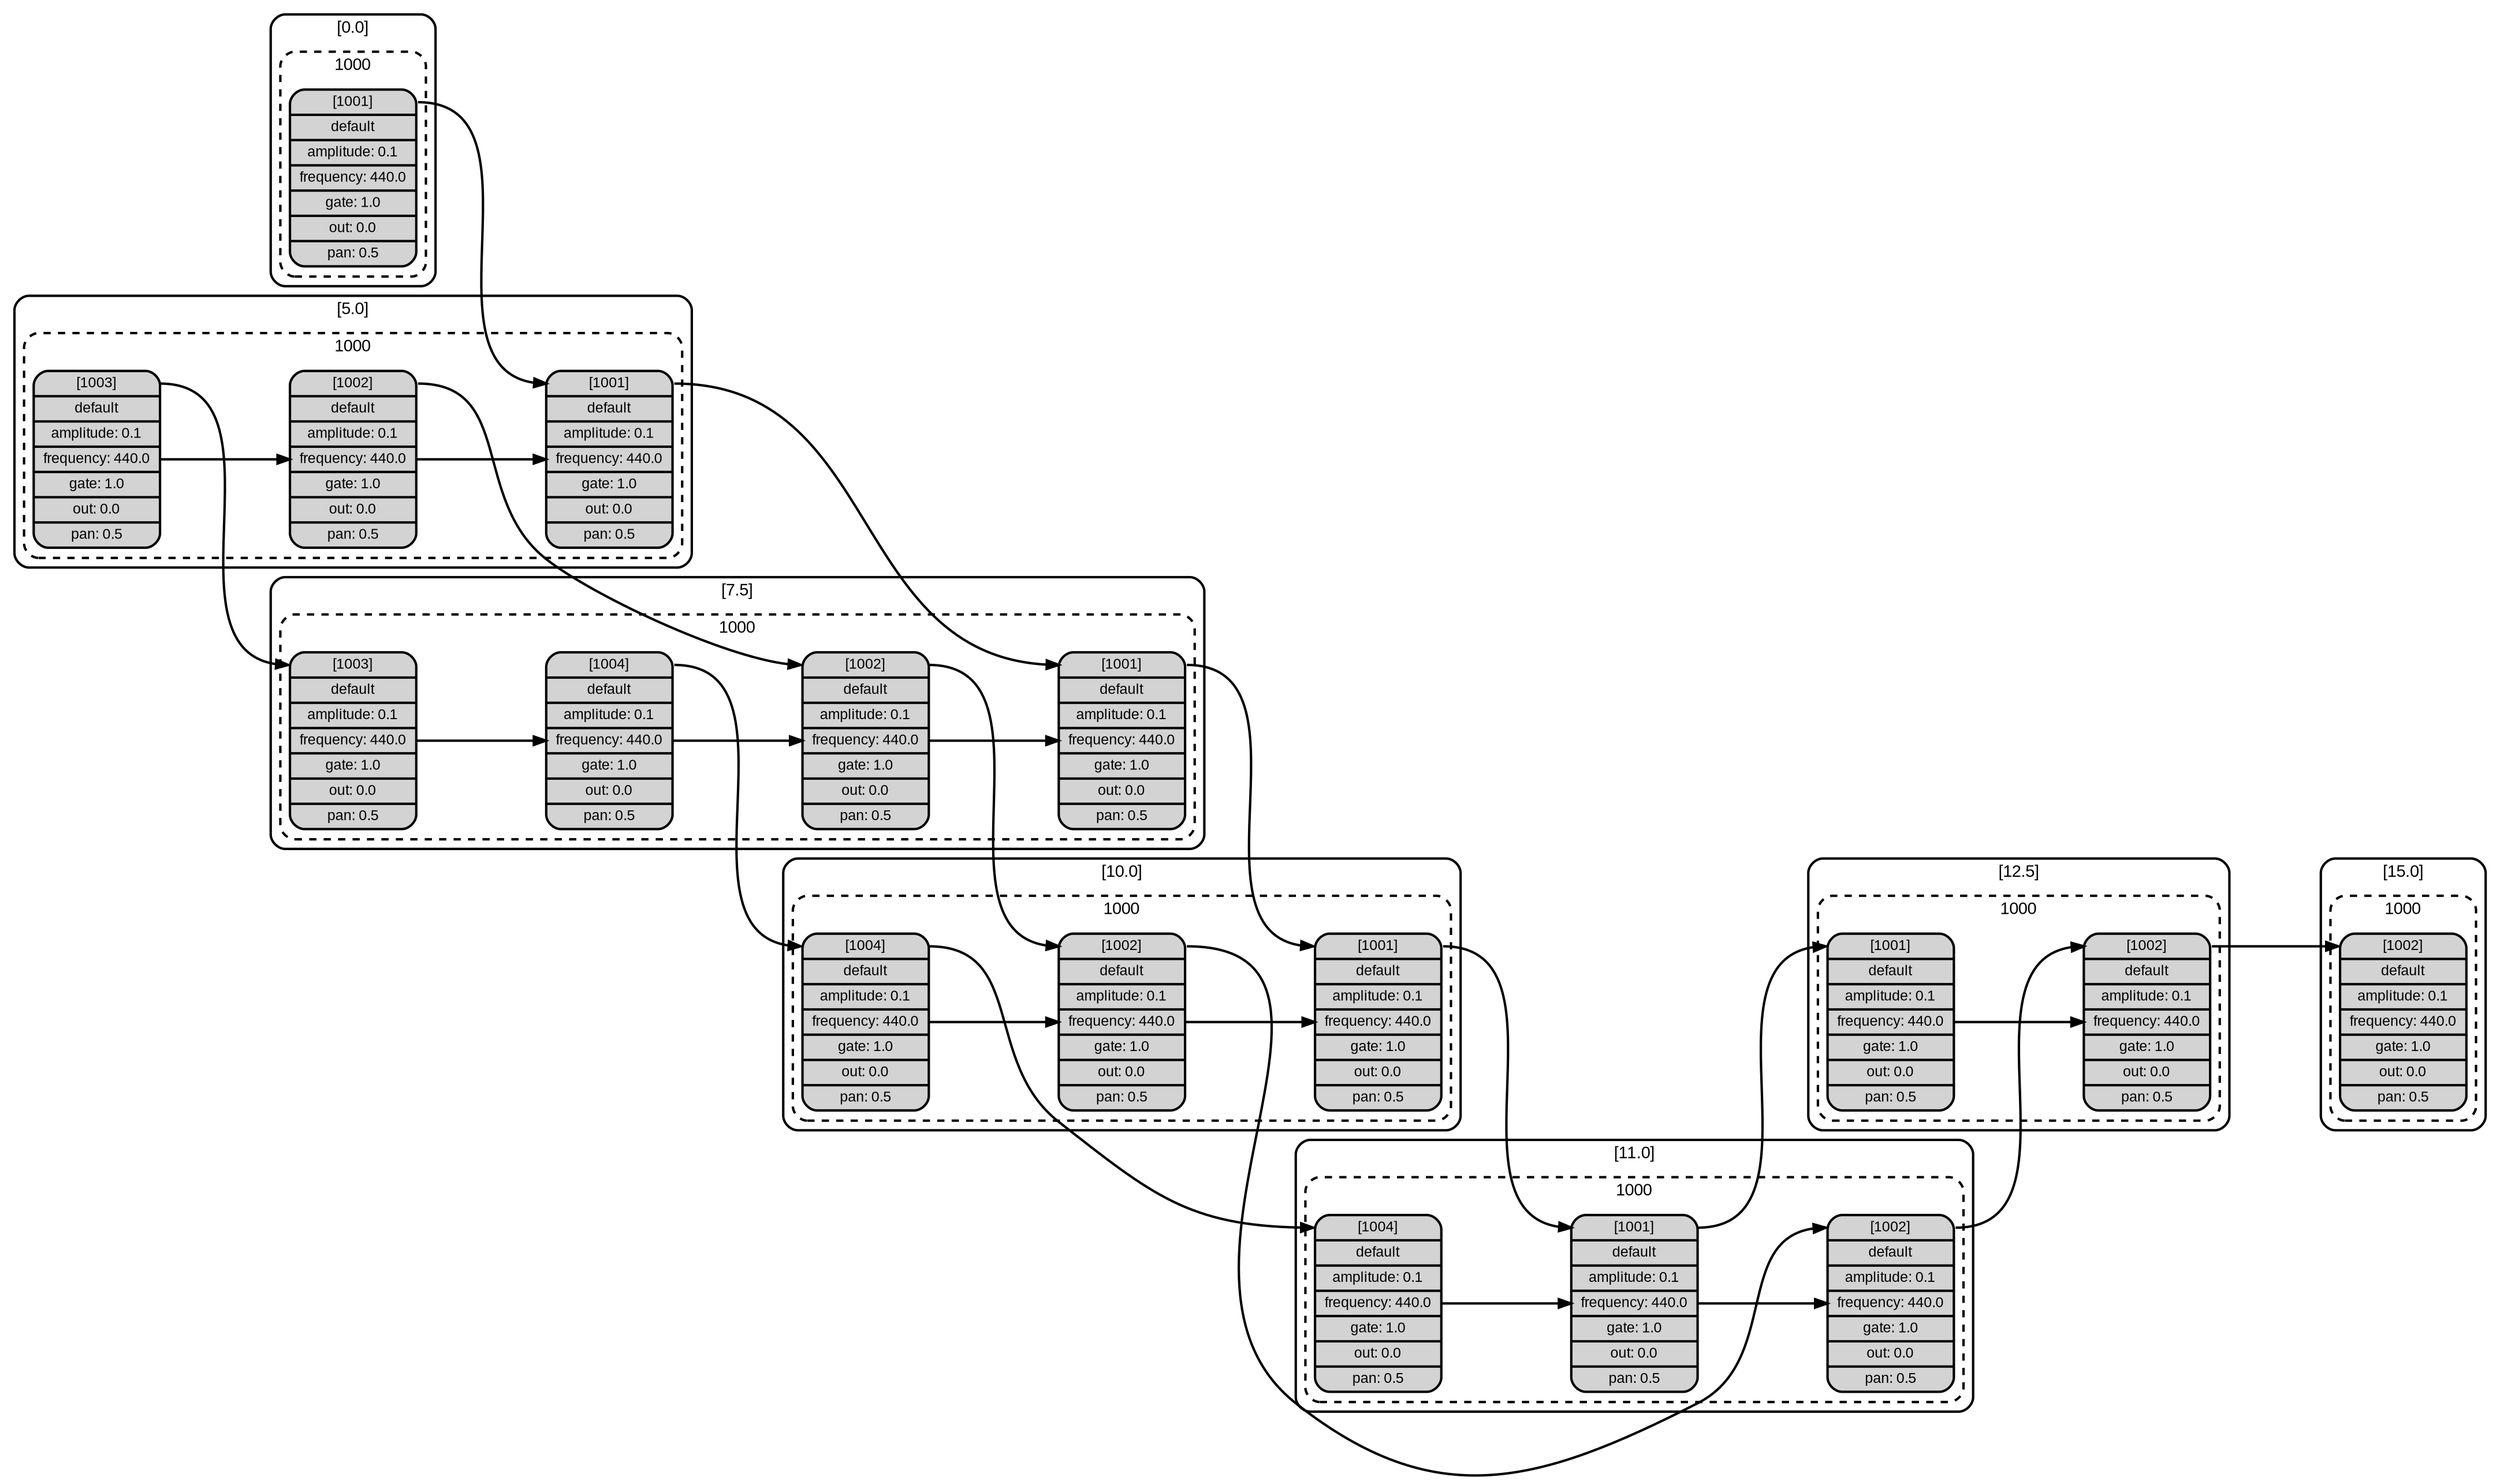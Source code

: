 digraph G {
    graph [bgcolor=transparent,
        fontname=Arial,
        penwidth=2,
        rankdir=LR,
        ranksep=1.5];
    node [fontname=Arial,
        fontsize=12,
        penwidth=2,
        shape=Mrecord,
        style="filled, rounded"];
    edge [penwidth=2];
    subgraph cluster_0 {
        graph [label="[-inf]",
            style="solid, rounded"];
    }
    subgraph cluster_1 {
        graph [label="[0.0]",
            style="solid, rounded"];
        subgraph cluster_1_0 {
            graph [label="1000",
                style="dashed, rounded"];
            node_1_0_0 [label="{ { <f_0_0_0> [1001] | <f_0_0_1> default | <f_0_0_2> amplitude: 0.1 | <f_0_0_3> frequency: 440.0 | <f_0_0_4> gate: 1.0 | <f_0_0_5> out: 0.0 | <f_0_0_6> pan: 0.5 } }"];
        }
    }
    subgraph cluster_2 {
        graph [label="[5.0]",
            style="solid, rounded"];
        subgraph cluster_2_0 {
            graph [label="1000",
                style="dashed, rounded"];
            node_2_0_0 [label="{ { <f_0_0_0> [1003] | <f_0_0_1> default | <f_0_0_2> amplitude: 0.1 | <f_0_0_3> frequency: 440.0 | <f_0_0_4> gate: 1.0 | <f_0_0_5> out: 0.0 | <f_0_0_6> pan: 0.5 } }"];
            node_2_0_1 [label="{ { <f_0_0_0> [1002] | <f_0_0_1> default | <f_0_0_2> amplitude: 0.1 | <f_0_0_3> frequency: 440.0 | <f_0_0_4> gate: 1.0 | <f_0_0_5> out: 0.0 | <f_0_0_6> pan: 0.5 } }"];
            node_2_0_2 [label="{ { <f_0_0_0> [1001] | <f_0_0_1> default | <f_0_0_2> amplitude: 0.1 | <f_0_0_3> frequency: 440.0 | <f_0_0_4> gate: 1.0 | <f_0_0_5> out: 0.0 | <f_0_0_6> pan: 0.5 } }"];
            node_2_0_0 -> node_2_0_1;
            node_2_0_1 -> node_2_0_2;
        }
    }
    subgraph cluster_3 {
        graph [label="[7.5]",
            style="solid, rounded"];
        subgraph cluster_3_0 {
            graph [label="1000",
                style="dashed, rounded"];
            node_3_0_0 [label="{ { <f_0_0_0> [1003] | <f_0_0_1> default | <f_0_0_2> amplitude: 0.1 | <f_0_0_3> frequency: 440.0 | <f_0_0_4> gate: 1.0 | <f_0_0_5> out: 0.0 | <f_0_0_6> pan: 0.5 } }"];
            node_3_0_1 [label="{ { <f_0_0_0> [1004] | <f_0_0_1> default | <f_0_0_2> amplitude: 0.1 | <f_0_0_3> frequency: 440.0 | <f_0_0_4> gate: 1.0 | <f_0_0_5> out: 0.0 | <f_0_0_6> pan: 0.5 } }"];
            node_3_0_2 [label="{ { <f_0_0_0> [1002] | <f_0_0_1> default | <f_0_0_2> amplitude: 0.1 | <f_0_0_3> frequency: 440.0 | <f_0_0_4> gate: 1.0 | <f_0_0_5> out: 0.0 | <f_0_0_6> pan: 0.5 } }"];
            node_3_0_3 [label="{ { <f_0_0_0> [1001] | <f_0_0_1> default | <f_0_0_2> amplitude: 0.1 | <f_0_0_3> frequency: 440.0 | <f_0_0_4> gate: 1.0 | <f_0_0_5> out: 0.0 | <f_0_0_6> pan: 0.5 } }"];
            node_3_0_0 -> node_3_0_1;
            node_3_0_1 -> node_3_0_2;
            node_3_0_2 -> node_3_0_3;
        }
    }
    subgraph cluster_4 {
        graph [label="[10.0]",
            style="solid, rounded"];
        subgraph cluster_4_0 {
            graph [label="1000",
                style="dashed, rounded"];
            node_4_0_0 [label="{ { <f_0_0_0> [1004] | <f_0_0_1> default | <f_0_0_2> amplitude: 0.1 | <f_0_0_3> frequency: 440.0 | <f_0_0_4> gate: 1.0 | <f_0_0_5> out: 0.0 | <f_0_0_6> pan: 0.5 } }"];
            node_4_0_1 [label="{ { <f_0_0_0> [1002] | <f_0_0_1> default | <f_0_0_2> amplitude: 0.1 | <f_0_0_3> frequency: 440.0 | <f_0_0_4> gate: 1.0 | <f_0_0_5> out: 0.0 | <f_0_0_6> pan: 0.5 } }"];
            node_4_0_2 [label="{ { <f_0_0_0> [1001] | <f_0_0_1> default | <f_0_0_2> amplitude: 0.1 | <f_0_0_3> frequency: 440.0 | <f_0_0_4> gate: 1.0 | <f_0_0_5> out: 0.0 | <f_0_0_6> pan: 0.5 } }"];
            node_4_0_0 -> node_4_0_1;
            node_4_0_1 -> node_4_0_2;
        }
    }
    subgraph cluster_5 {
        graph [label="[11.0]",
            style="solid, rounded"];
        subgraph cluster_5_0 {
            graph [label="1000",
                style="dashed, rounded"];
            node_5_0_0 [label="{ { <f_0_0_0> [1004] | <f_0_0_1> default | <f_0_0_2> amplitude: 0.1 | <f_0_0_3> frequency: 440.0 | <f_0_0_4> gate: 1.0 | <f_0_0_5> out: 0.0 | <f_0_0_6> pan: 0.5 } }"];
            node_5_0_1 [label="{ { <f_0_0_0> [1001] | <f_0_0_1> default | <f_0_0_2> amplitude: 0.1 | <f_0_0_3> frequency: 440.0 | <f_0_0_4> gate: 1.0 | <f_0_0_5> out: 0.0 | <f_0_0_6> pan: 0.5 } }"];
            node_5_0_2 [label="{ { <f_0_0_0> [1002] | <f_0_0_1> default | <f_0_0_2> amplitude: 0.1 | <f_0_0_3> frequency: 440.0 | <f_0_0_4> gate: 1.0 | <f_0_0_5> out: 0.0 | <f_0_0_6> pan: 0.5 } }"];
            node_5_0_0 -> node_5_0_1;
            node_5_0_1 -> node_5_0_2;
        }
    }
    subgraph cluster_6 {
        graph [label="[12.5]",
            style="solid, rounded"];
        subgraph cluster_6_0 {
            graph [label="1000",
                style="dashed, rounded"];
            node_6_0_0 [label="{ { <f_0_0_0> [1001] | <f_0_0_1> default | <f_0_0_2> amplitude: 0.1 | <f_0_0_3> frequency: 440.0 | <f_0_0_4> gate: 1.0 | <f_0_0_5> out: 0.0 | <f_0_0_6> pan: 0.5 } }"];
            node_6_0_1 [label="{ { <f_0_0_0> [1002] | <f_0_0_1> default | <f_0_0_2> amplitude: 0.1 | <f_0_0_3> frequency: 440.0 | <f_0_0_4> gate: 1.0 | <f_0_0_5> out: 0.0 | <f_0_0_6> pan: 0.5 } }"];
            node_6_0_0 -> node_6_0_1;
        }
    }
    subgraph cluster_7 {
        graph [label="[15.0]",
            style="solid, rounded"];
        subgraph cluster_7_0 {
            graph [label="1000",
                style="dashed, rounded"];
            node_7_0_0 [label="{ { <f_0_0_0> [1002] | <f_0_0_1> default | <f_0_0_2> amplitude: 0.1 | <f_0_0_3> frequency: 440.0 | <f_0_0_4> gate: 1.0 | <f_0_0_5> out: 0.0 | <f_0_0_6> pan: 0.5 } }"];
        }
    }
    subgraph cluster_8 {
        graph [label="[20.0]",
            style="solid, rounded"];
        subgraph cluster_8_0 {
            graph [label="1000",
                style="dashed, rounded"];
        }
    }
    subgraph cluster_9 {
        graph [label="[inf]",
            style="solid, rounded"];
    }
    node_1_0_0:f_0_0_0 -> node_2_0_2:f_0_0_0;
    node_2_0_0:f_0_0_0 -> node_3_0_0:f_0_0_0;
    node_2_0_1:f_0_0_0 -> node_3_0_2:f_0_0_0;
    node_2_0_2:f_0_0_0 -> node_3_0_3:f_0_0_0;
    node_3_0_1:f_0_0_0 -> node_4_0_0:f_0_0_0;
    node_3_0_2:f_0_0_0 -> node_4_0_1:f_0_0_0;
    node_3_0_3:f_0_0_0 -> node_4_0_2:f_0_0_0;
    node_4_0_0:f_0_0_0 -> node_5_0_0:f_0_0_0;
    node_4_0_1:f_0_0_0 -> node_5_0_2:f_0_0_0;
    node_4_0_2:f_0_0_0 -> node_5_0_1:f_0_0_0;
    node_5_0_1:f_0_0_0 -> node_6_0_0:f_0_0_0;
    node_5_0_2:f_0_0_0 -> node_6_0_1:f_0_0_0;
    node_6_0_1:f_0_0_0 -> node_7_0_0:f_0_0_0;
}